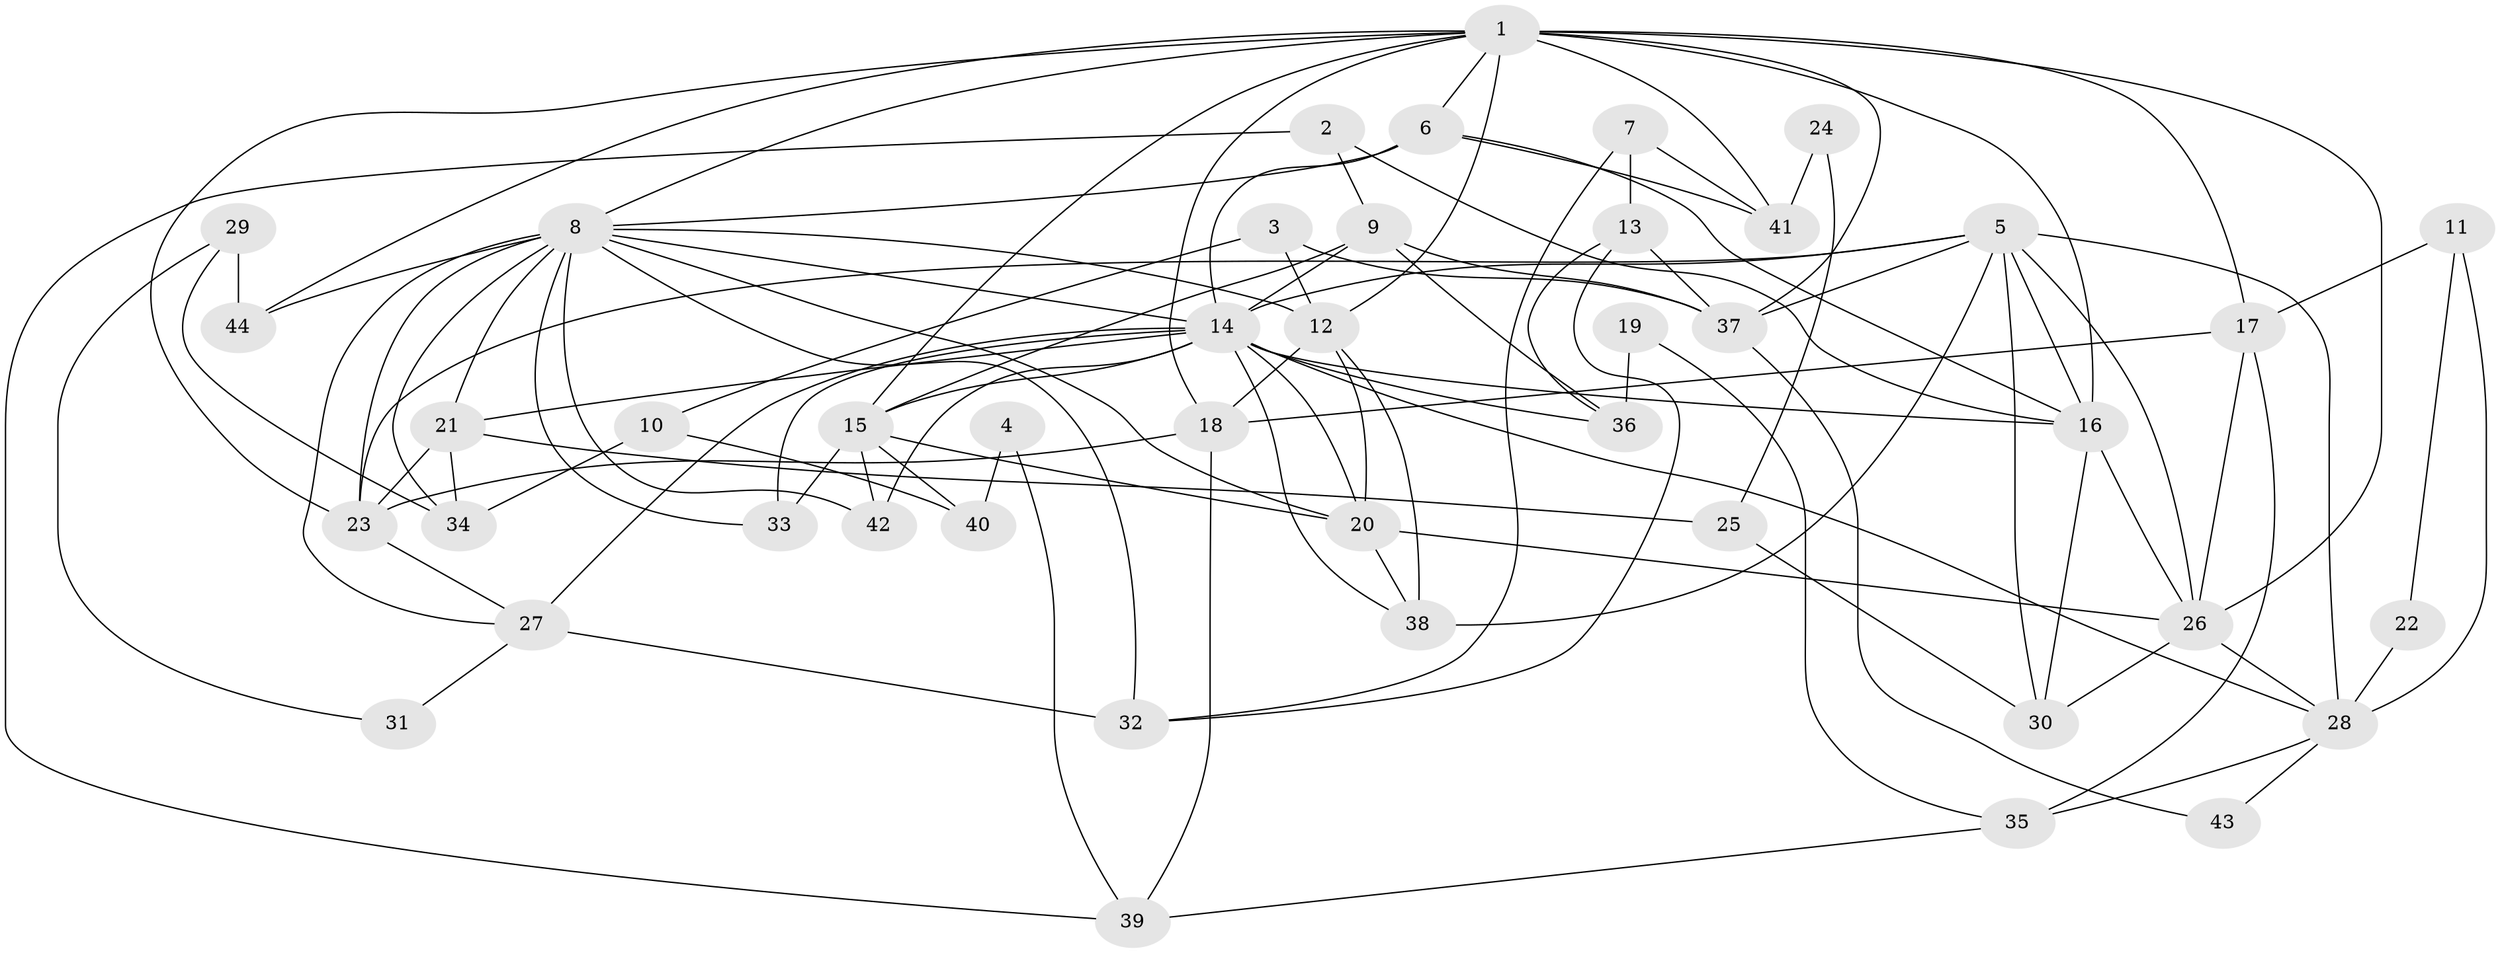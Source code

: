 // original degree distribution, {5: 0.1780821917808219, 3: 0.2876712328767123, 2: 0.1232876712328767, 4: 0.273972602739726, 6: 0.0684931506849315, 7: 0.0547945205479452, 8: 0.0136986301369863}
// Generated by graph-tools (version 1.1) at 2025/51/03/04/25 22:51:08]
// undirected, 44 vertices, 105 edges
graph export_dot {
  node [color=gray90,style=filled];
  1;
  2;
  3;
  4;
  5;
  6;
  7;
  8;
  9;
  10;
  11;
  12;
  13;
  14;
  15;
  16;
  17;
  18;
  19;
  20;
  21;
  22;
  23;
  24;
  25;
  26;
  27;
  28;
  29;
  30;
  31;
  32;
  33;
  34;
  35;
  36;
  37;
  38;
  39;
  40;
  41;
  42;
  43;
  44;
  1 -- 6 [weight=1.0];
  1 -- 8 [weight=1.0];
  1 -- 12 [weight=1.0];
  1 -- 15 [weight=1.0];
  1 -- 16 [weight=1.0];
  1 -- 17 [weight=1.0];
  1 -- 18 [weight=1.0];
  1 -- 23 [weight=1.0];
  1 -- 26 [weight=2.0];
  1 -- 37 [weight=1.0];
  1 -- 41 [weight=1.0];
  1 -- 44 [weight=1.0];
  2 -- 9 [weight=1.0];
  2 -- 16 [weight=1.0];
  2 -- 39 [weight=1.0];
  3 -- 10 [weight=1.0];
  3 -- 12 [weight=1.0];
  3 -- 37 [weight=1.0];
  4 -- 39 [weight=1.0];
  4 -- 40 [weight=1.0];
  5 -- 14 [weight=2.0];
  5 -- 16 [weight=1.0];
  5 -- 23 [weight=1.0];
  5 -- 26 [weight=2.0];
  5 -- 28 [weight=1.0];
  5 -- 30 [weight=1.0];
  5 -- 37 [weight=1.0];
  5 -- 38 [weight=1.0];
  6 -- 8 [weight=1.0];
  6 -- 14 [weight=1.0];
  6 -- 16 [weight=1.0];
  6 -- 41 [weight=1.0];
  7 -- 13 [weight=1.0];
  7 -- 32 [weight=1.0];
  7 -- 41 [weight=1.0];
  8 -- 12 [weight=1.0];
  8 -- 14 [weight=2.0];
  8 -- 20 [weight=1.0];
  8 -- 21 [weight=1.0];
  8 -- 23 [weight=1.0];
  8 -- 27 [weight=1.0];
  8 -- 32 [weight=1.0];
  8 -- 33 [weight=1.0];
  8 -- 34 [weight=1.0];
  8 -- 42 [weight=1.0];
  8 -- 44 [weight=2.0];
  9 -- 14 [weight=1.0];
  9 -- 15 [weight=1.0];
  9 -- 36 [weight=1.0];
  9 -- 37 [weight=1.0];
  10 -- 34 [weight=1.0];
  10 -- 40 [weight=1.0];
  11 -- 17 [weight=1.0];
  11 -- 22 [weight=1.0];
  11 -- 28 [weight=1.0];
  12 -- 18 [weight=1.0];
  12 -- 20 [weight=1.0];
  12 -- 38 [weight=1.0];
  13 -- 32 [weight=1.0];
  13 -- 36 [weight=1.0];
  13 -- 37 [weight=1.0];
  14 -- 15 [weight=1.0];
  14 -- 16 [weight=1.0];
  14 -- 20 [weight=2.0];
  14 -- 21 [weight=1.0];
  14 -- 27 [weight=2.0];
  14 -- 28 [weight=1.0];
  14 -- 33 [weight=1.0];
  14 -- 36 [weight=1.0];
  14 -- 38 [weight=1.0];
  14 -- 42 [weight=1.0];
  15 -- 20 [weight=1.0];
  15 -- 33 [weight=1.0];
  15 -- 40 [weight=2.0];
  15 -- 42 [weight=1.0];
  16 -- 26 [weight=1.0];
  16 -- 30 [weight=1.0];
  17 -- 18 [weight=1.0];
  17 -- 26 [weight=1.0];
  17 -- 35 [weight=1.0];
  18 -- 23 [weight=1.0];
  18 -- 39 [weight=1.0];
  19 -- 35 [weight=1.0];
  19 -- 36 [weight=1.0];
  20 -- 26 [weight=1.0];
  20 -- 38 [weight=1.0];
  21 -- 23 [weight=1.0];
  21 -- 25 [weight=1.0];
  21 -- 34 [weight=1.0];
  22 -- 28 [weight=1.0];
  23 -- 27 [weight=1.0];
  24 -- 25 [weight=1.0];
  24 -- 41 [weight=1.0];
  25 -- 30 [weight=1.0];
  26 -- 28 [weight=1.0];
  26 -- 30 [weight=1.0];
  27 -- 31 [weight=1.0];
  27 -- 32 [weight=1.0];
  28 -- 35 [weight=1.0];
  28 -- 43 [weight=1.0];
  29 -- 31 [weight=1.0];
  29 -- 34 [weight=1.0];
  29 -- 44 [weight=1.0];
  35 -- 39 [weight=1.0];
  37 -- 43 [weight=1.0];
}
